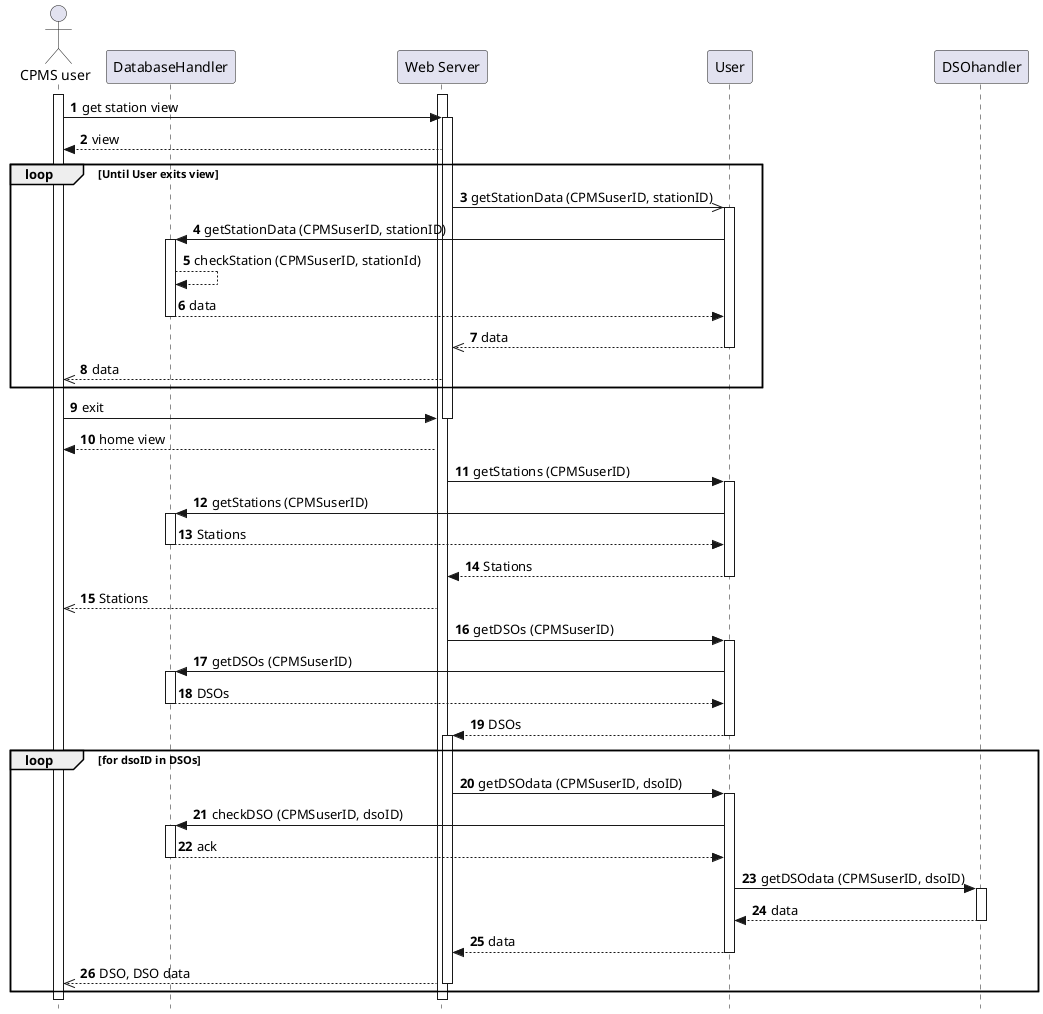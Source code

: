 @startuml monitor

skinparam style strictuml
autonumber

actor "CPMS user" as cu
participant DatabaseHandler as db
participant "Web Server" as web
participant User as user
participant "DSOhandler" as DSO

activate cu
activate web
cu -> web : get station view
activate web
web --> cu : view

loop Until User exits view
    web ->> user : getStationData (CPMSuserID, stationID)
    activate user
    user -> db : getStationData (CPMSuserID, stationID)
    activate db
    db --> db : checkStation (CPMSuserID, stationId)
    db --> user : data
    deactivate db
    user -->> web: data
    deactivate user
    web -->> cu : data
end
cu -> web : exit
deactivate web
web --> cu : home view

web -> user : getStations (CPMSuserID) 
activate user

user -> db : getStations (CPMSuserID)
activate db
db --> user : Stations
deactivate db
user --> web : Stations
deactivate user
web -->> cu : Stations

web -> user : getDSOs (CPMSuserID)
activate user
user -> db : getDSOs (CPMSuserID)
activate db
db --> user : DSOs
deactivate db
user --> web : DSOs
deactivate user

loop for dsoID in DSOs
    activate web
    web -> user : getDSOdata (CPMSuserID, dsoID)
    activate user
    user -> db : checkDSO (CPMSuserID, dsoID)
    activate db
    db --> user : ack
    deactivate db
    user -> DSO : getDSOdata (CPMSuserID, dsoID)
    activate DSO
    DSO --> user : data
    deactivate DSO
    user --> web : data
    deactivate user
    web -->> cu : DSO, DSO data
    deactivate web
end